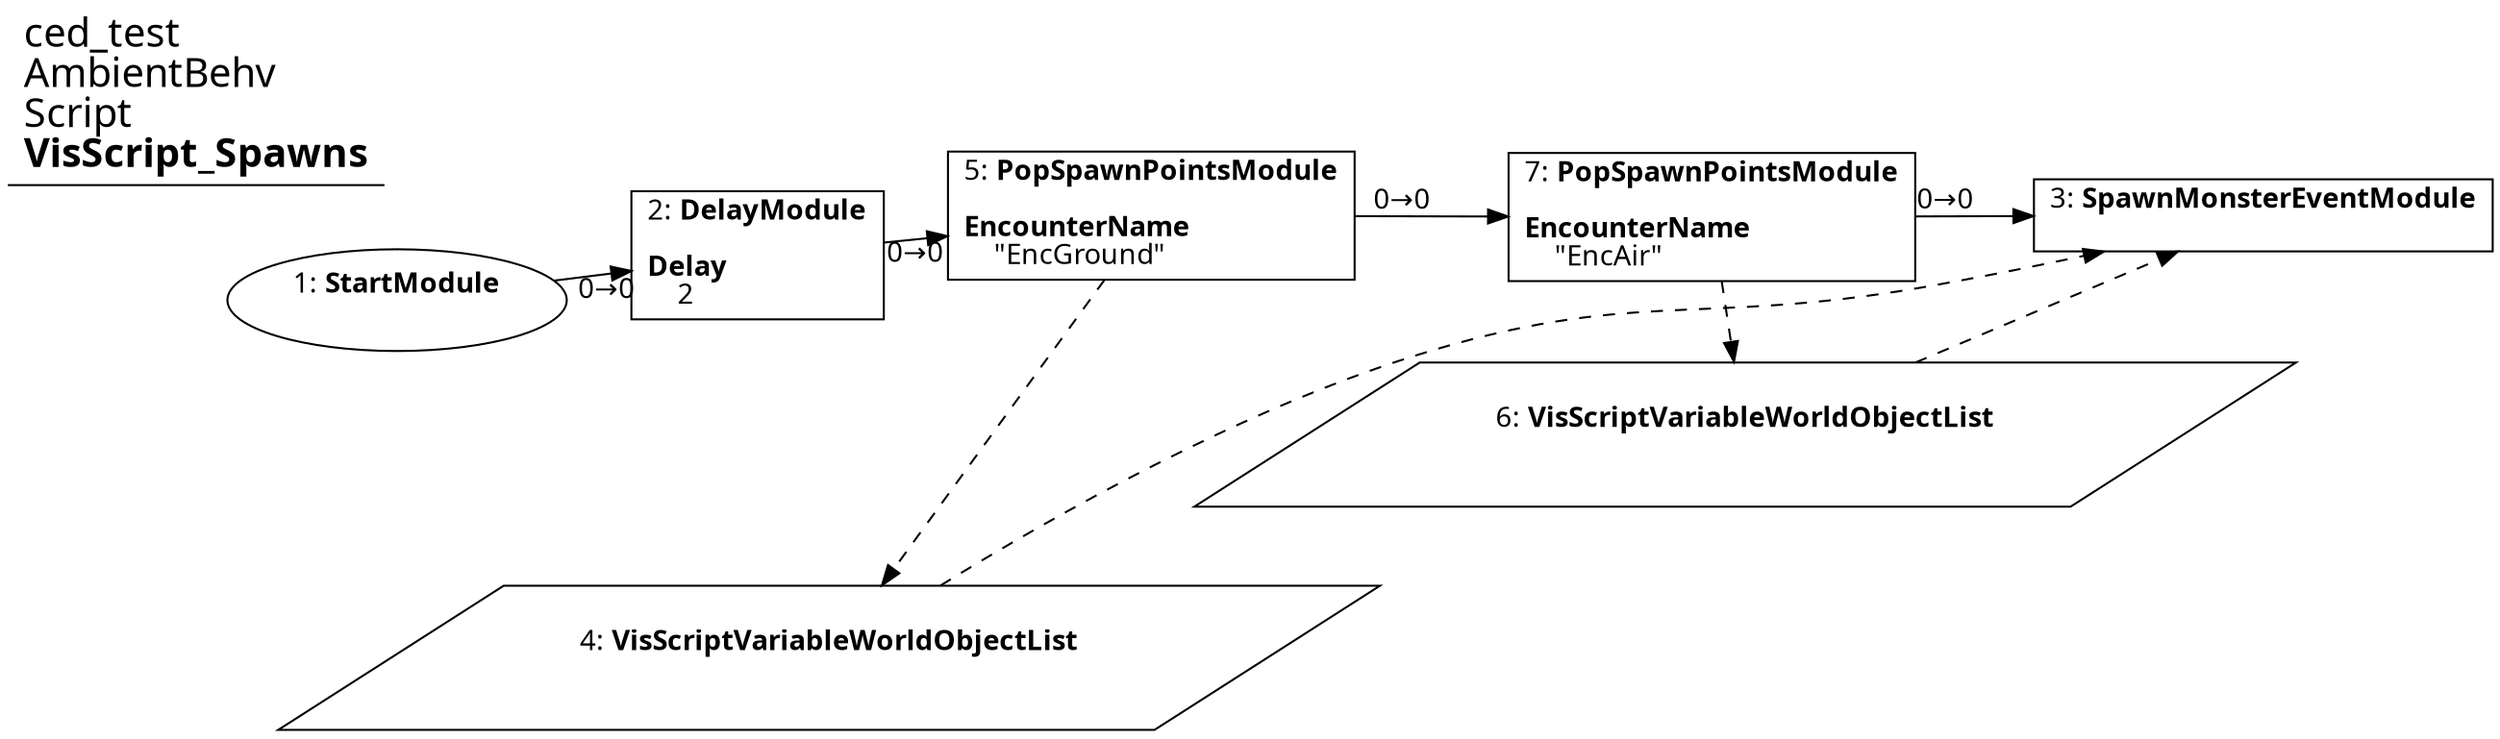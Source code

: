 digraph {
    layout = fdp;
    overlap = prism;
    sep = "+16";
    splines = spline;

    node [ shape = box ];

    graph [ fontname = "Segoe UI" ];
    node [ fontname = "Segoe UI" ];
    edge [ fontname = "Segoe UI" ];

    1 [ label = <1: <b>StartModule</b><br/><br/>> ];
    1 [ shape = oval ]
    1 [ pos = "0.054,-0.18800001!" ];
    1 -> 2 [ label = "0→0" ];

    2 [ label = <2: <b>DelayModule</b><br/><br/><b>Delay</b><br align="left"/>    2<br align="left"/>> ];
    2 [ pos = "0.24400002,-0.18800001!" ];
    2 -> 5 [ label = "0→0" ];

    3 [ label = <3: <b>SpawnMonsterEventModule</b><br/><br/>> ];
    3 [ pos = "1.005,-0.18800001!" ];
    4 -> 3 [ style = dashed ];
    6 -> 3 [ style = dashed ];

    4 [ label = <4: <b>VisScriptVariableWorldObjectList</b><br/><br/>> ];
    4 [ shape = parallelogram ]
    4 [ pos = "0.416,-0.38500002!" ];

    5 [ label = <5: <b>PopSpawnPointsModule</b><br/><br/><b>EncounterName</b><br align="left"/>    &quot;EncGround&quot;<br align="left"/>> ];
    5 [ pos = "0.411,-0.18800001!" ];
    5 -> 7 [ label = "0→0" ];
    5 -> 4 [ style = dashed ];

    6 [ label = <6: <b>VisScriptVariableWorldObjectList</b><br/><br/>> ];
    6 [ shape = parallelogram ]
    6 [ pos = "0.684,-0.323!" ];

    7 [ label = <7: <b>PopSpawnPointsModule</b><br/><br/><b>EncounterName</b><br align="left"/>    &quot;EncAir&quot;<br align="left"/>> ];
    7 [ pos = "0.679,-0.18800001!" ];
    7 -> 3 [ label = "0→0" ];
    7 -> 6 [ style = dashed ];

    title [ pos = "0.053000003,-0.187!" ];
    title [ shape = underline ];
    title [ label = <<font point-size="20">ced_test<br align="left"/>AmbientBehv<br align="left"/>Script<br align="left"/><b>VisScript_Spawns</b><br align="left"/></font>> ];
}
